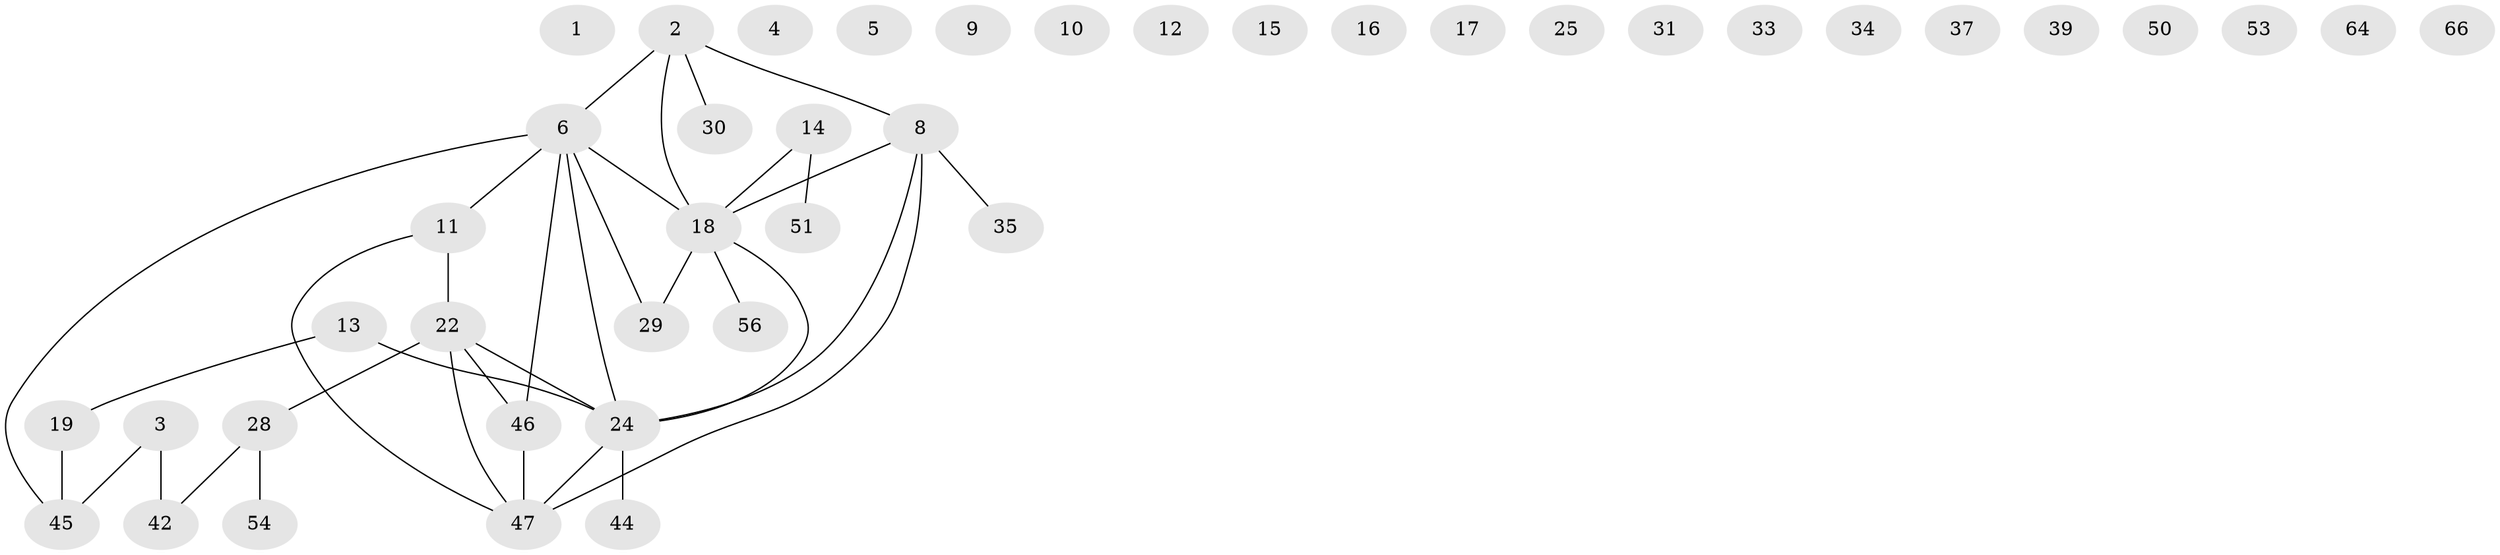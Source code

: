 // original degree distribution, {0: 0.22972972972972974, 1: 0.25675675675675674, 3: 0.1891891891891892, 4: 0.10810810810810811, 2: 0.14864864864864866, 5: 0.06756756756756757}
// Generated by graph-tools (version 1.1) at 2025/16/03/04/25 18:16:46]
// undirected, 42 vertices, 35 edges
graph export_dot {
graph [start="1"]
  node [color=gray90,style=filled];
  1;
  2 [super="+36"];
  3 [super="+41+65+74"];
  4;
  5;
  6 [super="+7+23+40+73"];
  8 [super="+20+63+68+72"];
  9;
  10 [super="+71"];
  11 [super="+67"];
  12;
  13 [super="+69"];
  14 [super="+61"];
  15;
  16 [super="+26"];
  17;
  18 [super="+21+32"];
  19 [super="+43"];
  22 [super="+48+49+62+58"];
  24 [super="+27+52+59+70"];
  25;
  28 [super="+38"];
  29;
  30;
  31;
  33;
  34;
  35;
  37;
  39;
  42;
  44;
  45 [super="+57"];
  46 [super="+55"];
  47 [super="+60"];
  50;
  51;
  53;
  54;
  56;
  64;
  66;
  2 -- 30;
  2 -- 6;
  2 -- 8;
  2 -- 18;
  3 -- 42;
  3 -- 45;
  6 -- 29;
  6 -- 45;
  6 -- 46;
  6 -- 11;
  6 -- 18;
  6 -- 24;
  8 -- 47 [weight=2];
  8 -- 35;
  8 -- 18;
  8 -- 24;
  11 -- 47;
  11 -- 22 [weight=2];
  13 -- 24;
  13 -- 19;
  14 -- 18;
  14 -- 51;
  18 -- 29;
  18 -- 56;
  18 -- 24;
  19 -- 45;
  22 -- 47;
  22 -- 46;
  22 -- 24;
  22 -- 28;
  24 -- 47;
  24 -- 44;
  28 -- 42;
  28 -- 54;
  46 -- 47;
}
